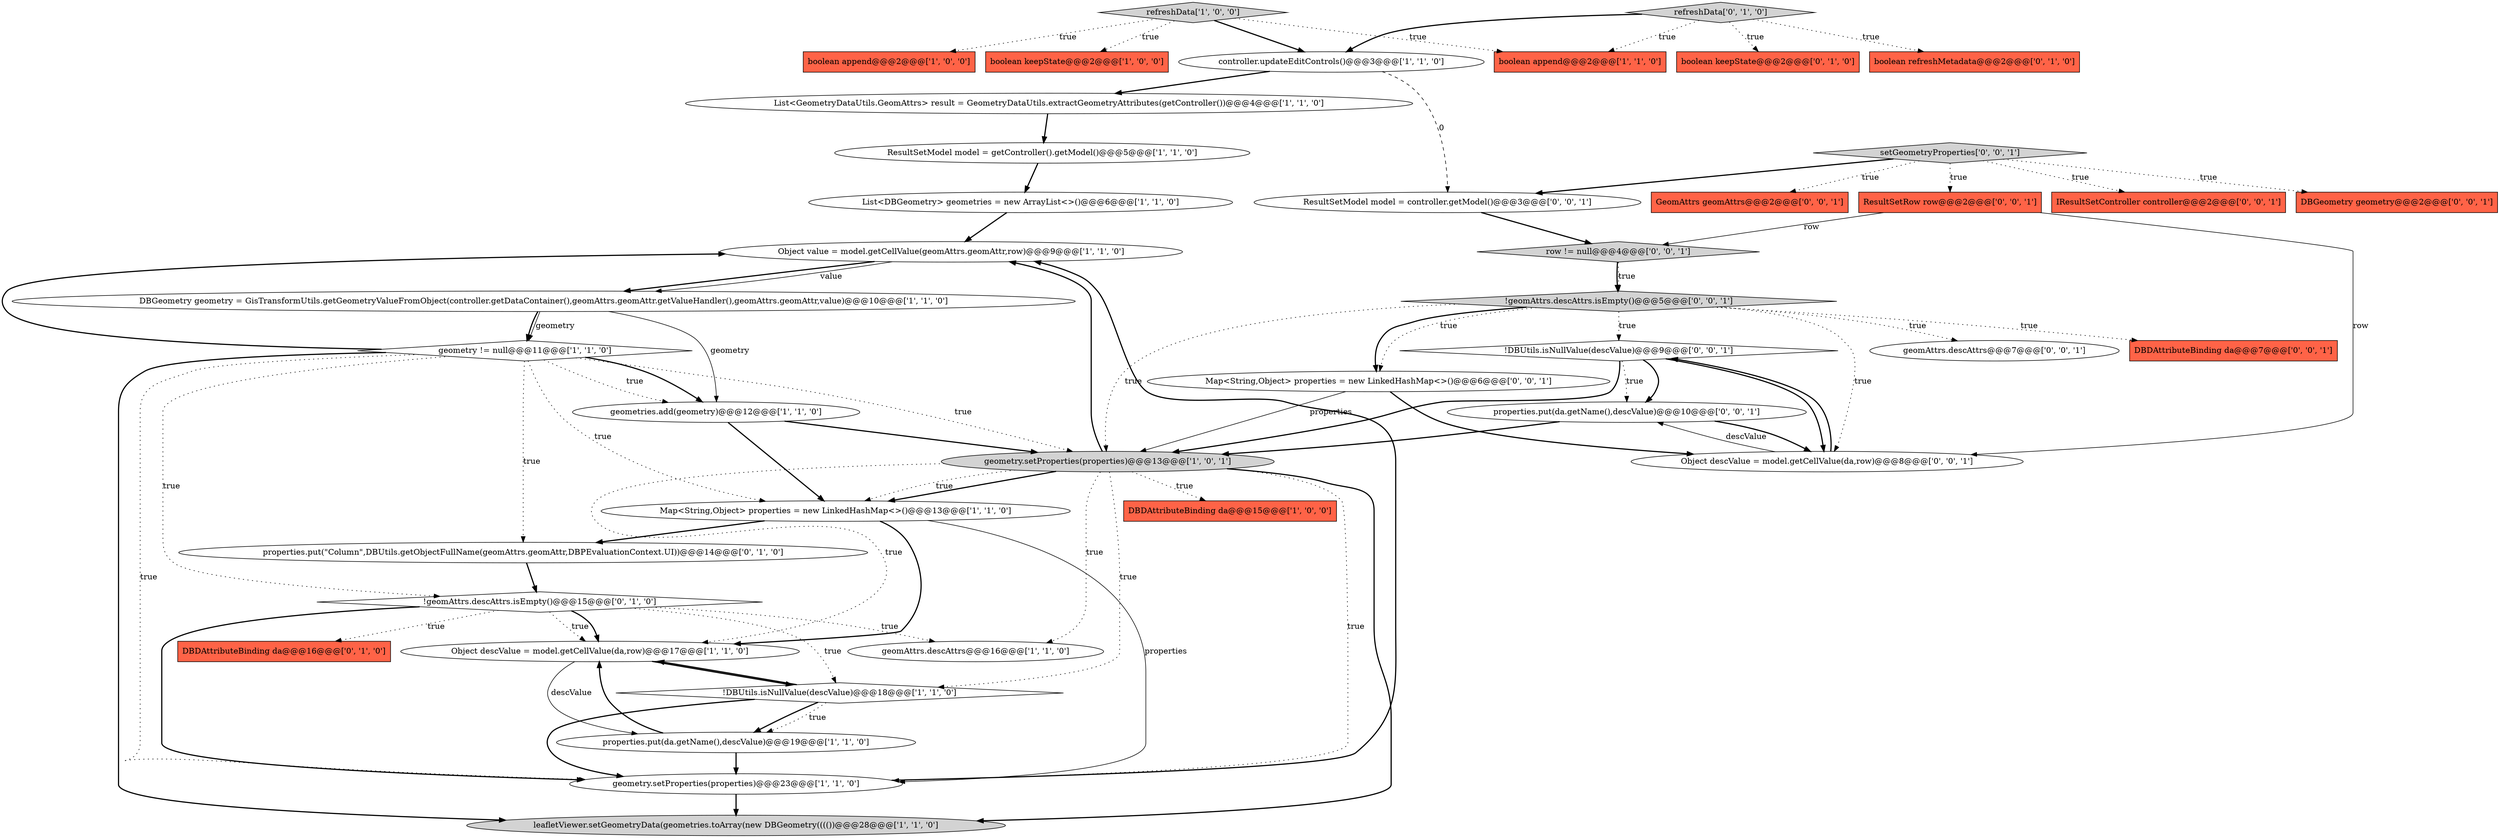 digraph {
3 [style = filled, label = "boolean append@@@2@@@['1', '0', '0']", fillcolor = tomato, shape = box image = "AAA0AAABBB1BBB"];
13 [style = filled, label = "geometry.setProperties(properties)@@@13@@@['1', '0', '1']", fillcolor = lightgray, shape = ellipse image = "AAA0AAABBB1BBB"];
34 [style = filled, label = "setGeometryProperties['0', '0', '1']", fillcolor = lightgray, shape = diamond image = "AAA0AAABBB3BBB"];
24 [style = filled, label = "DBDAttributeBinding da@@@16@@@['0', '1', '0']", fillcolor = tomato, shape = box image = "AAA0AAABBB2BBB"];
10 [style = filled, label = "geometry != null@@@11@@@['1', '1', '0']", fillcolor = white, shape = diamond image = "AAA0AAABBB1BBB"];
26 [style = filled, label = "boolean keepState@@@2@@@['0', '1', '0']", fillcolor = tomato, shape = box image = "AAA0AAABBB2BBB"];
35 [style = filled, label = "properties.put(da.getName(),descValue)@@@10@@@['0', '0', '1']", fillcolor = white, shape = ellipse image = "AAA0AAABBB3BBB"];
19 [style = filled, label = "geometries.add(geometry)@@@12@@@['1', '1', '0']", fillcolor = white, shape = ellipse image = "AAA0AAABBB1BBB"];
7 [style = filled, label = "ResultSetModel model = getController().getModel()@@@5@@@['1', '1', '0']", fillcolor = white, shape = ellipse image = "AAA0AAABBB1BBB"];
1 [style = filled, label = "Object value = model.getCellValue(geomAttrs.geomAttr,row)@@@9@@@['1', '1', '0']", fillcolor = white, shape = ellipse image = "AAA0AAABBB1BBB"];
37 [style = filled, label = "!DBUtils.isNullValue(descValue)@@@9@@@['0', '0', '1']", fillcolor = white, shape = diamond image = "AAA0AAABBB3BBB"];
17 [style = filled, label = "Map<String,Object> properties = new LinkedHashMap<>()@@@13@@@['1', '1', '0']", fillcolor = white, shape = ellipse image = "AAA0AAABBB1BBB"];
33 [style = filled, label = "Object descValue = model.getCellValue(da,row)@@@8@@@['0', '0', '1']", fillcolor = white, shape = ellipse image = "AAA0AAABBB3BBB"];
2 [style = filled, label = "controller.updateEditControls()@@@3@@@['1', '1', '0']", fillcolor = white, shape = ellipse image = "AAA0AAABBB1BBB"];
27 [style = filled, label = "ResultSetRow row@@@2@@@['0', '0', '1']", fillcolor = tomato, shape = box image = "AAA0AAABBB3BBB"];
31 [style = filled, label = "Map<String,Object> properties = new LinkedHashMap<>()@@@6@@@['0', '0', '1']", fillcolor = white, shape = ellipse image = "AAA0AAABBB3BBB"];
25 [style = filled, label = "properties.put(\"Column\",DBUtils.getObjectFullName(geomAttrs.geomAttr,DBPEvaluationContext.UI))@@@14@@@['0', '1', '0']", fillcolor = white, shape = ellipse image = "AAA1AAABBB2BBB"];
14 [style = filled, label = "List<GeometryDataUtils.GeomAttrs> result = GeometryDataUtils.extractGeometryAttributes(getController())@@@4@@@['1', '1', '0']", fillcolor = white, shape = ellipse image = "AAA0AAABBB1BBB"];
0 [style = filled, label = "boolean keepState@@@2@@@['1', '0', '0']", fillcolor = tomato, shape = box image = "AAA0AAABBB1BBB"];
5 [style = filled, label = "Object descValue = model.getCellValue(da,row)@@@17@@@['1', '1', '0']", fillcolor = white, shape = ellipse image = "AAA0AAABBB1BBB"];
23 [style = filled, label = "boolean refreshMetadata@@@2@@@['0', '1', '0']", fillcolor = tomato, shape = box image = "AAA0AAABBB2BBB"];
4 [style = filled, label = "DBDAttributeBinding da@@@15@@@['1', '0', '0']", fillcolor = tomato, shape = box image = "AAA0AAABBB1BBB"];
6 [style = filled, label = "refreshData['1', '0', '0']", fillcolor = lightgray, shape = diamond image = "AAA0AAABBB1BBB"];
11 [style = filled, label = "geometry.setProperties(properties)@@@23@@@['1', '1', '0']", fillcolor = white, shape = ellipse image = "AAA0AAABBB1BBB"];
16 [style = filled, label = "boolean append@@@2@@@['1', '1', '0']", fillcolor = tomato, shape = box image = "AAA0AAABBB1BBB"];
22 [style = filled, label = "refreshData['0', '1', '0']", fillcolor = lightgray, shape = diamond image = "AAA0AAABBB2BBB"];
39 [style = filled, label = "GeomAttrs geomAttrs@@@2@@@['0', '0', '1']", fillcolor = tomato, shape = box image = "AAA0AAABBB3BBB"];
36 [style = filled, label = "IResultSetController controller@@@2@@@['0', '0', '1']", fillcolor = tomato, shape = box image = "AAA0AAABBB3BBB"];
40 [style = filled, label = "ResultSetModel model = controller.getModel()@@@3@@@['0', '0', '1']", fillcolor = white, shape = ellipse image = "AAA0AAABBB3BBB"];
20 [style = filled, label = "!DBUtils.isNullValue(descValue)@@@18@@@['1', '1', '0']", fillcolor = white, shape = diamond image = "AAA0AAABBB1BBB"];
9 [style = filled, label = "leafletViewer.setGeometryData(geometries.toArray(new DBGeometry(((())@@@28@@@['1', '1', '0']", fillcolor = lightgray, shape = ellipse image = "AAA0AAABBB1BBB"];
21 [style = filled, label = "!geomAttrs.descAttrs.isEmpty()@@@15@@@['0', '1', '0']", fillcolor = white, shape = diamond image = "AAA1AAABBB2BBB"];
30 [style = filled, label = "DBGeometry geometry@@@2@@@['0', '0', '1']", fillcolor = tomato, shape = box image = "AAA0AAABBB3BBB"];
28 [style = filled, label = "!geomAttrs.descAttrs.isEmpty()@@@5@@@['0', '0', '1']", fillcolor = lightgray, shape = diamond image = "AAA0AAABBB3BBB"];
29 [style = filled, label = "geomAttrs.descAttrs@@@7@@@['0', '0', '1']", fillcolor = white, shape = ellipse image = "AAA0AAABBB3BBB"];
8 [style = filled, label = "geomAttrs.descAttrs@@@16@@@['1', '1', '0']", fillcolor = white, shape = ellipse image = "AAA0AAABBB1BBB"];
38 [style = filled, label = "row != null@@@4@@@['0', '0', '1']", fillcolor = lightgray, shape = diamond image = "AAA0AAABBB3BBB"];
18 [style = filled, label = "properties.put(da.getName(),descValue)@@@19@@@['1', '1', '0']", fillcolor = white, shape = ellipse image = "AAA0AAABBB1BBB"];
15 [style = filled, label = "DBGeometry geometry = GisTransformUtils.getGeometryValueFromObject(controller.getDataContainer(),geomAttrs.geomAttr.getValueHandler(),geomAttrs.geomAttr,value)@@@10@@@['1', '1', '0']", fillcolor = white, shape = ellipse image = "AAA0AAABBB1BBB"];
32 [style = filled, label = "DBDAttributeBinding da@@@7@@@['0', '0', '1']", fillcolor = tomato, shape = box image = "AAA0AAABBB3BBB"];
12 [style = filled, label = "List<DBGeometry> geometries = new ArrayList<>()@@@6@@@['1', '1', '0']", fillcolor = white, shape = ellipse image = "AAA0AAABBB1BBB"];
33->35 [style = solid, label="descValue"];
35->33 [style = bold, label=""];
6->16 [style = dotted, label="true"];
28->33 [style = dotted, label="true"];
28->31 [style = dotted, label="true"];
20->18 [style = dotted, label="true"];
37->35 [style = bold, label=""];
12->1 [style = bold, label=""];
37->33 [style = bold, label=""];
17->11 [style = solid, label="properties"];
21->5 [style = dotted, label="true"];
6->2 [style = bold, label=""];
28->37 [style = dotted, label="true"];
27->33 [style = solid, label="row"];
13->1 [style = bold, label=""];
13->9 [style = bold, label=""];
10->11 [style = dotted, label="true"];
31->33 [style = bold, label=""];
14->7 [style = bold, label=""];
38->28 [style = bold, label=""];
10->13 [style = dotted, label="true"];
13->4 [style = dotted, label="true"];
20->18 [style = bold, label=""];
21->24 [style = dotted, label="true"];
35->13 [style = bold, label=""];
34->39 [style = dotted, label="true"];
21->20 [style = dotted, label="true"];
33->37 [style = bold, label=""];
37->13 [style = bold, label=""];
6->0 [style = dotted, label="true"];
25->21 [style = bold, label=""];
34->30 [style = dotted, label="true"];
7->12 [style = bold, label=""];
38->28 [style = dotted, label="true"];
1->15 [style = bold, label=""];
5->18 [style = solid, label="descValue"];
27->38 [style = solid, label="row"];
10->19 [style = dotted, label="true"];
37->35 [style = dotted, label="true"];
28->29 [style = dotted, label="true"];
20->11 [style = bold, label=""];
22->2 [style = bold, label=""];
21->11 [style = bold, label=""];
22->23 [style = dotted, label="true"];
28->13 [style = dotted, label="true"];
13->17 [style = bold, label=""];
20->5 [style = bold, label=""];
2->40 [style = dashed, label="0"];
13->11 [style = dotted, label="true"];
13->17 [style = dotted, label="true"];
19->13 [style = bold, label=""];
10->1 [style = bold, label=""];
19->17 [style = bold, label=""];
21->8 [style = dotted, label="true"];
15->10 [style = bold, label=""];
18->11 [style = bold, label=""];
34->36 [style = dotted, label="true"];
40->38 [style = bold, label=""];
28->31 [style = bold, label=""];
22->16 [style = dotted, label="true"];
10->9 [style = bold, label=""];
1->15 [style = solid, label="value"];
18->5 [style = bold, label=""];
11->9 [style = bold, label=""];
11->1 [style = bold, label=""];
34->40 [style = bold, label=""];
13->8 [style = dotted, label="true"];
31->13 [style = solid, label="properties"];
34->27 [style = dotted, label="true"];
15->10 [style = solid, label="geometry"];
10->19 [style = bold, label=""];
15->19 [style = solid, label="geometry"];
10->25 [style = dotted, label="true"];
21->5 [style = bold, label=""];
5->20 [style = bold, label=""];
13->20 [style = dotted, label="true"];
6->3 [style = dotted, label="true"];
2->14 [style = bold, label=""];
10->21 [style = dotted, label="true"];
13->5 [style = dotted, label="true"];
28->32 [style = dotted, label="true"];
10->17 [style = dotted, label="true"];
17->5 [style = bold, label=""];
17->25 [style = bold, label=""];
22->26 [style = dotted, label="true"];
}
